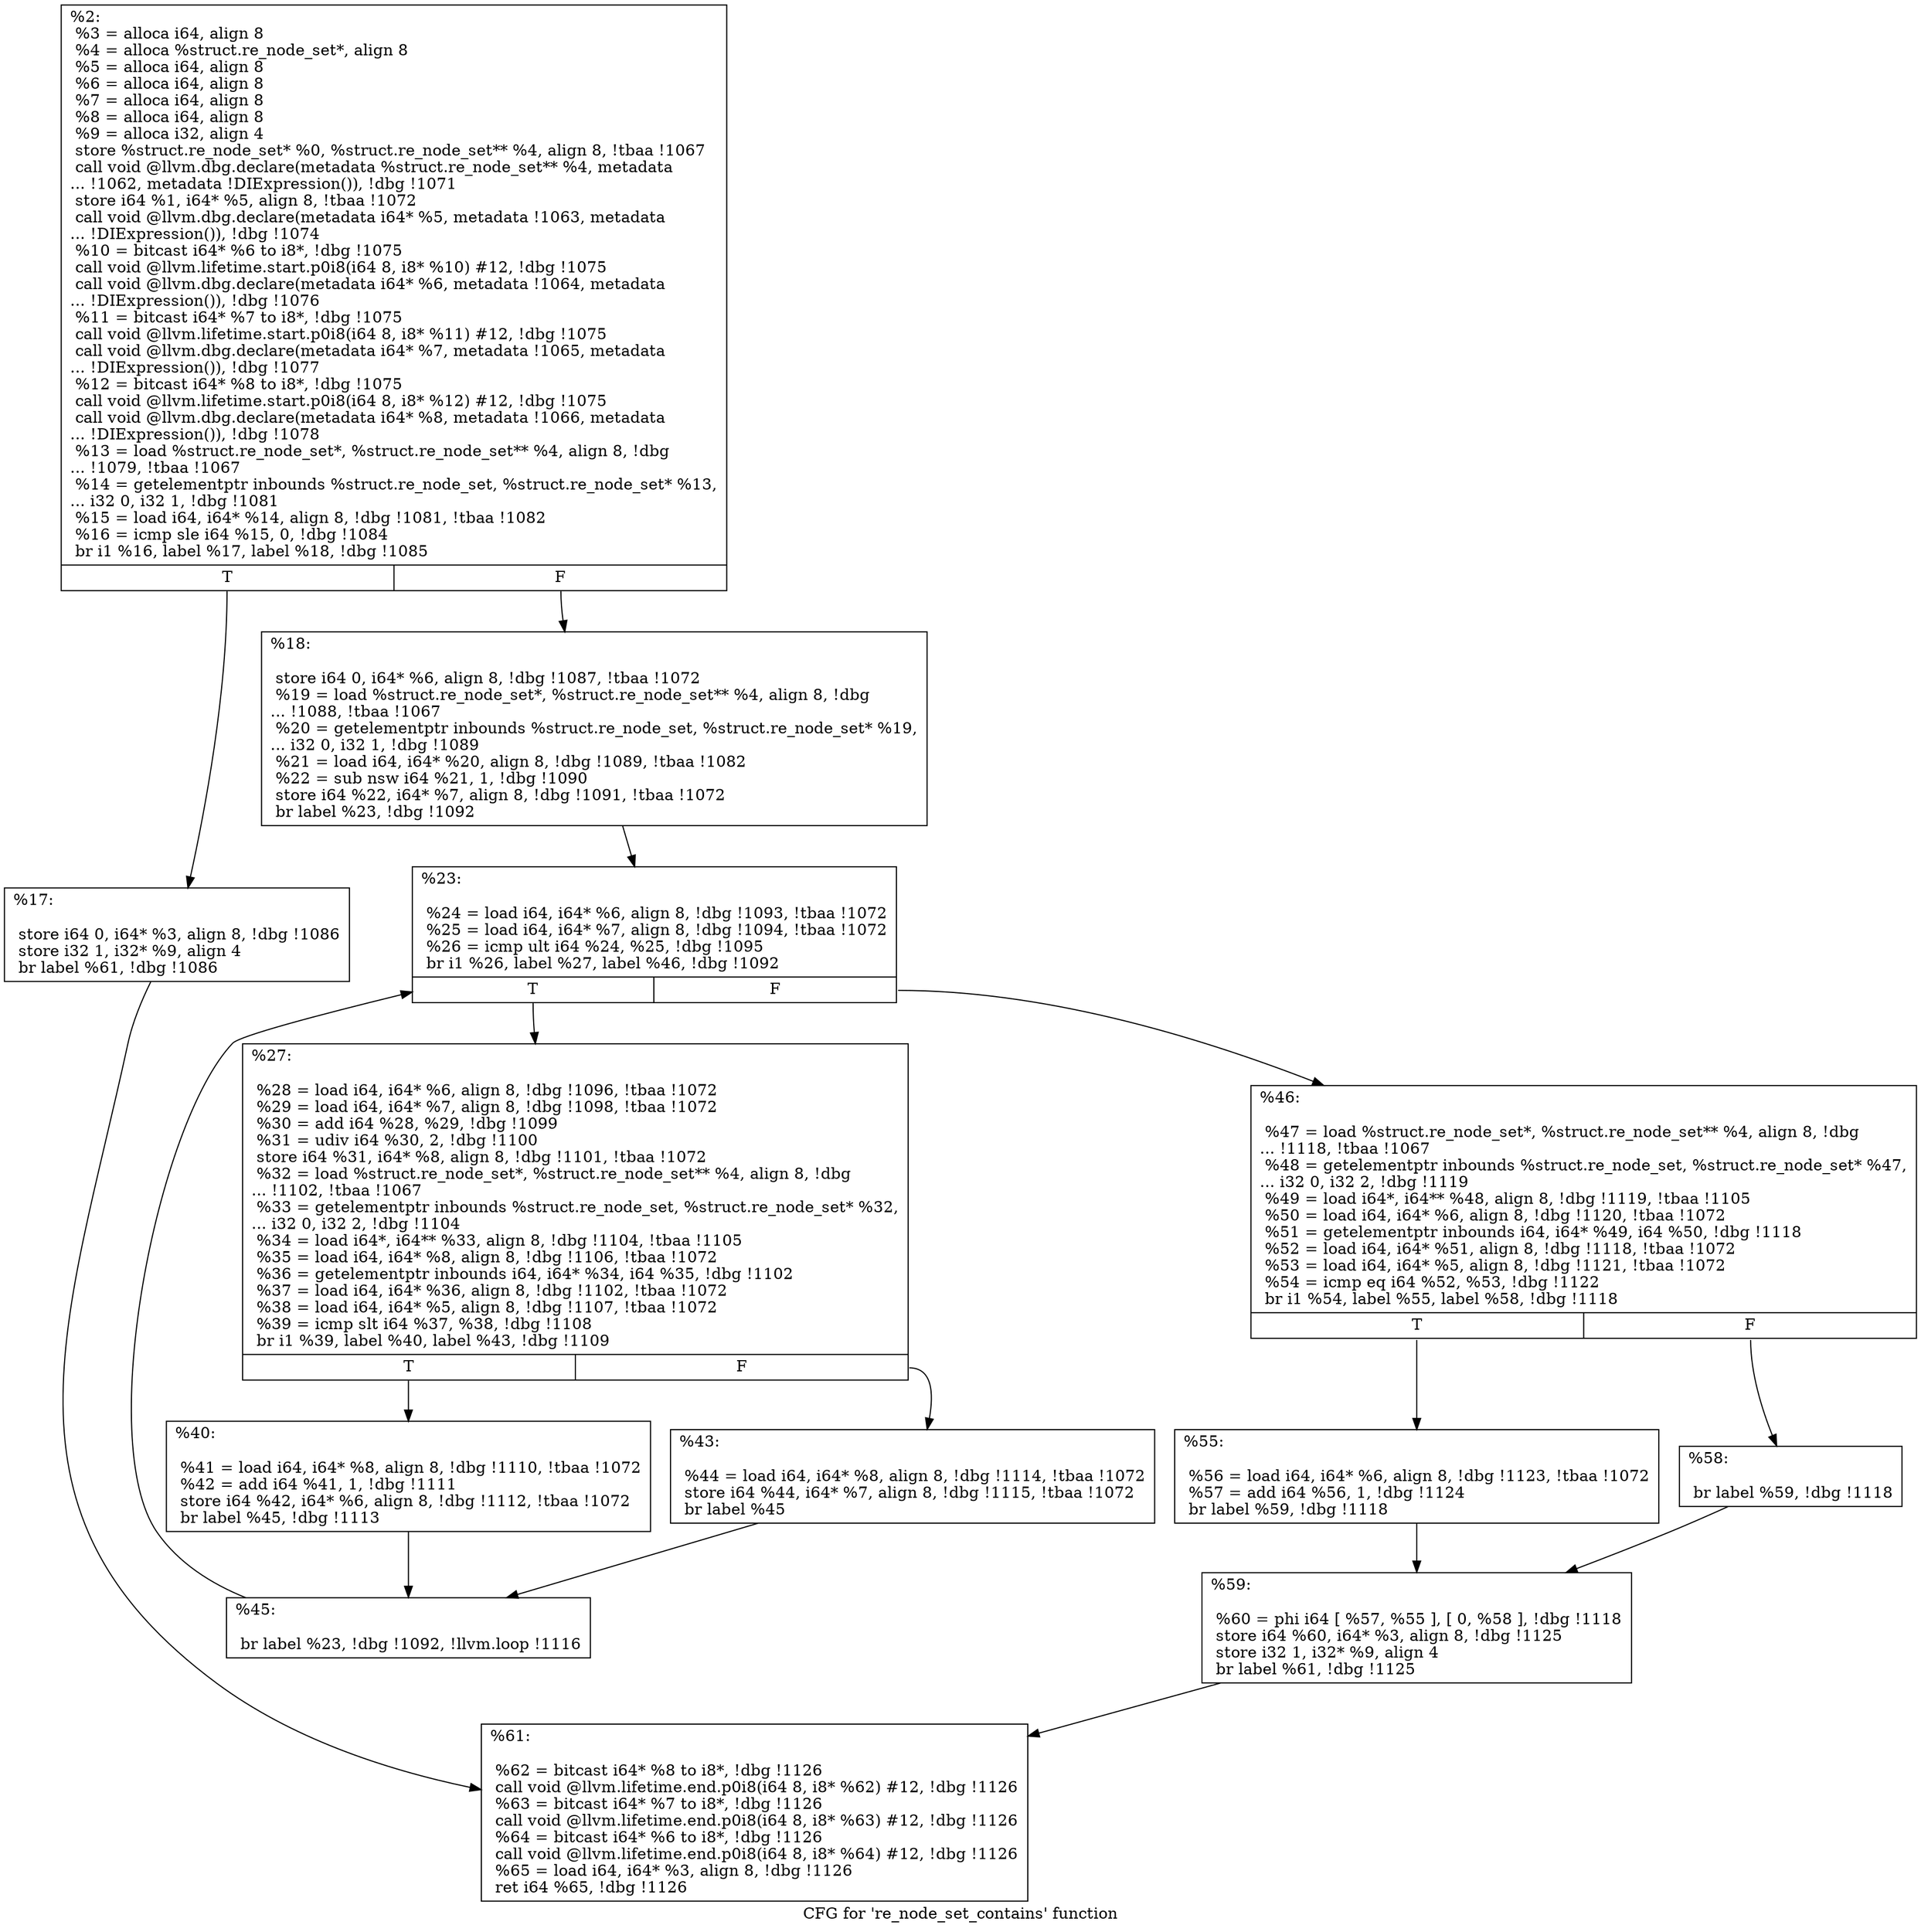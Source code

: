 digraph "CFG for 're_node_set_contains' function" {
	label="CFG for 're_node_set_contains' function";

	Node0xaf02c0 [shape=record,label="{%2:\l  %3 = alloca i64, align 8\l  %4 = alloca %struct.re_node_set*, align 8\l  %5 = alloca i64, align 8\l  %6 = alloca i64, align 8\l  %7 = alloca i64, align 8\l  %8 = alloca i64, align 8\l  %9 = alloca i32, align 4\l  store %struct.re_node_set* %0, %struct.re_node_set** %4, align 8, !tbaa !1067\l  call void @llvm.dbg.declare(metadata %struct.re_node_set** %4, metadata\l... !1062, metadata !DIExpression()), !dbg !1071\l  store i64 %1, i64* %5, align 8, !tbaa !1072\l  call void @llvm.dbg.declare(metadata i64* %5, metadata !1063, metadata\l... !DIExpression()), !dbg !1074\l  %10 = bitcast i64* %6 to i8*, !dbg !1075\l  call void @llvm.lifetime.start.p0i8(i64 8, i8* %10) #12, !dbg !1075\l  call void @llvm.dbg.declare(metadata i64* %6, metadata !1064, metadata\l... !DIExpression()), !dbg !1076\l  %11 = bitcast i64* %7 to i8*, !dbg !1075\l  call void @llvm.lifetime.start.p0i8(i64 8, i8* %11) #12, !dbg !1075\l  call void @llvm.dbg.declare(metadata i64* %7, metadata !1065, metadata\l... !DIExpression()), !dbg !1077\l  %12 = bitcast i64* %8 to i8*, !dbg !1075\l  call void @llvm.lifetime.start.p0i8(i64 8, i8* %12) #12, !dbg !1075\l  call void @llvm.dbg.declare(metadata i64* %8, metadata !1066, metadata\l... !DIExpression()), !dbg !1078\l  %13 = load %struct.re_node_set*, %struct.re_node_set** %4, align 8, !dbg\l... !1079, !tbaa !1067\l  %14 = getelementptr inbounds %struct.re_node_set, %struct.re_node_set* %13,\l... i32 0, i32 1, !dbg !1081\l  %15 = load i64, i64* %14, align 8, !dbg !1081, !tbaa !1082\l  %16 = icmp sle i64 %15, 0, !dbg !1084\l  br i1 %16, label %17, label %18, !dbg !1085\l|{<s0>T|<s1>F}}"];
	Node0xaf02c0:s0 -> Node0xaf31b0;
	Node0xaf02c0:s1 -> Node0xaf3200;
	Node0xaf31b0 [shape=record,label="{%17:\l\l  store i64 0, i64* %3, align 8, !dbg !1086\l  store i32 1, i32* %9, align 4\l  br label %61, !dbg !1086\l}"];
	Node0xaf31b0 -> Node0xaf3520;
	Node0xaf3200 [shape=record,label="{%18:\l\l  store i64 0, i64* %6, align 8, !dbg !1087, !tbaa !1072\l  %19 = load %struct.re_node_set*, %struct.re_node_set** %4, align 8, !dbg\l... !1088, !tbaa !1067\l  %20 = getelementptr inbounds %struct.re_node_set, %struct.re_node_set* %19,\l... i32 0, i32 1, !dbg !1089\l  %21 = load i64, i64* %20, align 8, !dbg !1089, !tbaa !1082\l  %22 = sub nsw i64 %21, 1, !dbg !1090\l  store i64 %22, i64* %7, align 8, !dbg !1091, !tbaa !1072\l  br label %23, !dbg !1092\l}"];
	Node0xaf3200 -> Node0xaf3250;
	Node0xaf3250 [shape=record,label="{%23:\l\l  %24 = load i64, i64* %6, align 8, !dbg !1093, !tbaa !1072\l  %25 = load i64, i64* %7, align 8, !dbg !1094, !tbaa !1072\l  %26 = icmp ult i64 %24, %25, !dbg !1095\l  br i1 %26, label %27, label %46, !dbg !1092\l|{<s0>T|<s1>F}}"];
	Node0xaf3250:s0 -> Node0xaf32a0;
	Node0xaf3250:s1 -> Node0xaf33e0;
	Node0xaf32a0 [shape=record,label="{%27:\l\l  %28 = load i64, i64* %6, align 8, !dbg !1096, !tbaa !1072\l  %29 = load i64, i64* %7, align 8, !dbg !1098, !tbaa !1072\l  %30 = add i64 %28, %29, !dbg !1099\l  %31 = udiv i64 %30, 2, !dbg !1100\l  store i64 %31, i64* %8, align 8, !dbg !1101, !tbaa !1072\l  %32 = load %struct.re_node_set*, %struct.re_node_set** %4, align 8, !dbg\l... !1102, !tbaa !1067\l  %33 = getelementptr inbounds %struct.re_node_set, %struct.re_node_set* %32,\l... i32 0, i32 2, !dbg !1104\l  %34 = load i64*, i64** %33, align 8, !dbg !1104, !tbaa !1105\l  %35 = load i64, i64* %8, align 8, !dbg !1106, !tbaa !1072\l  %36 = getelementptr inbounds i64, i64* %34, i64 %35, !dbg !1102\l  %37 = load i64, i64* %36, align 8, !dbg !1102, !tbaa !1072\l  %38 = load i64, i64* %5, align 8, !dbg !1107, !tbaa !1072\l  %39 = icmp slt i64 %37, %38, !dbg !1108\l  br i1 %39, label %40, label %43, !dbg !1109\l|{<s0>T|<s1>F}}"];
	Node0xaf32a0:s0 -> Node0xaf32f0;
	Node0xaf32a0:s1 -> Node0xaf3340;
	Node0xaf32f0 [shape=record,label="{%40:\l\l  %41 = load i64, i64* %8, align 8, !dbg !1110, !tbaa !1072\l  %42 = add i64 %41, 1, !dbg !1111\l  store i64 %42, i64* %6, align 8, !dbg !1112, !tbaa !1072\l  br label %45, !dbg !1113\l}"];
	Node0xaf32f0 -> Node0xaf3390;
	Node0xaf3340 [shape=record,label="{%43:\l\l  %44 = load i64, i64* %8, align 8, !dbg !1114, !tbaa !1072\l  store i64 %44, i64* %7, align 8, !dbg !1115, !tbaa !1072\l  br label %45\l}"];
	Node0xaf3340 -> Node0xaf3390;
	Node0xaf3390 [shape=record,label="{%45:\l\l  br label %23, !dbg !1092, !llvm.loop !1116\l}"];
	Node0xaf3390 -> Node0xaf3250;
	Node0xaf33e0 [shape=record,label="{%46:\l\l  %47 = load %struct.re_node_set*, %struct.re_node_set** %4, align 8, !dbg\l... !1118, !tbaa !1067\l  %48 = getelementptr inbounds %struct.re_node_set, %struct.re_node_set* %47,\l... i32 0, i32 2, !dbg !1119\l  %49 = load i64*, i64** %48, align 8, !dbg !1119, !tbaa !1105\l  %50 = load i64, i64* %6, align 8, !dbg !1120, !tbaa !1072\l  %51 = getelementptr inbounds i64, i64* %49, i64 %50, !dbg !1118\l  %52 = load i64, i64* %51, align 8, !dbg !1118, !tbaa !1072\l  %53 = load i64, i64* %5, align 8, !dbg !1121, !tbaa !1072\l  %54 = icmp eq i64 %52, %53, !dbg !1122\l  br i1 %54, label %55, label %58, !dbg !1118\l|{<s0>T|<s1>F}}"];
	Node0xaf33e0:s0 -> Node0xaf3430;
	Node0xaf33e0:s1 -> Node0xaf3480;
	Node0xaf3430 [shape=record,label="{%55:\l\l  %56 = load i64, i64* %6, align 8, !dbg !1123, !tbaa !1072\l  %57 = add i64 %56, 1, !dbg !1124\l  br label %59, !dbg !1118\l}"];
	Node0xaf3430 -> Node0xaf34d0;
	Node0xaf3480 [shape=record,label="{%58:\l\l  br label %59, !dbg !1118\l}"];
	Node0xaf3480 -> Node0xaf34d0;
	Node0xaf34d0 [shape=record,label="{%59:\l\l  %60 = phi i64 [ %57, %55 ], [ 0, %58 ], !dbg !1118\l  store i64 %60, i64* %3, align 8, !dbg !1125\l  store i32 1, i32* %9, align 4\l  br label %61, !dbg !1125\l}"];
	Node0xaf34d0 -> Node0xaf3520;
	Node0xaf3520 [shape=record,label="{%61:\l\l  %62 = bitcast i64* %8 to i8*, !dbg !1126\l  call void @llvm.lifetime.end.p0i8(i64 8, i8* %62) #12, !dbg !1126\l  %63 = bitcast i64* %7 to i8*, !dbg !1126\l  call void @llvm.lifetime.end.p0i8(i64 8, i8* %63) #12, !dbg !1126\l  %64 = bitcast i64* %6 to i8*, !dbg !1126\l  call void @llvm.lifetime.end.p0i8(i64 8, i8* %64) #12, !dbg !1126\l  %65 = load i64, i64* %3, align 8, !dbg !1126\l  ret i64 %65, !dbg !1126\l}"];
}
